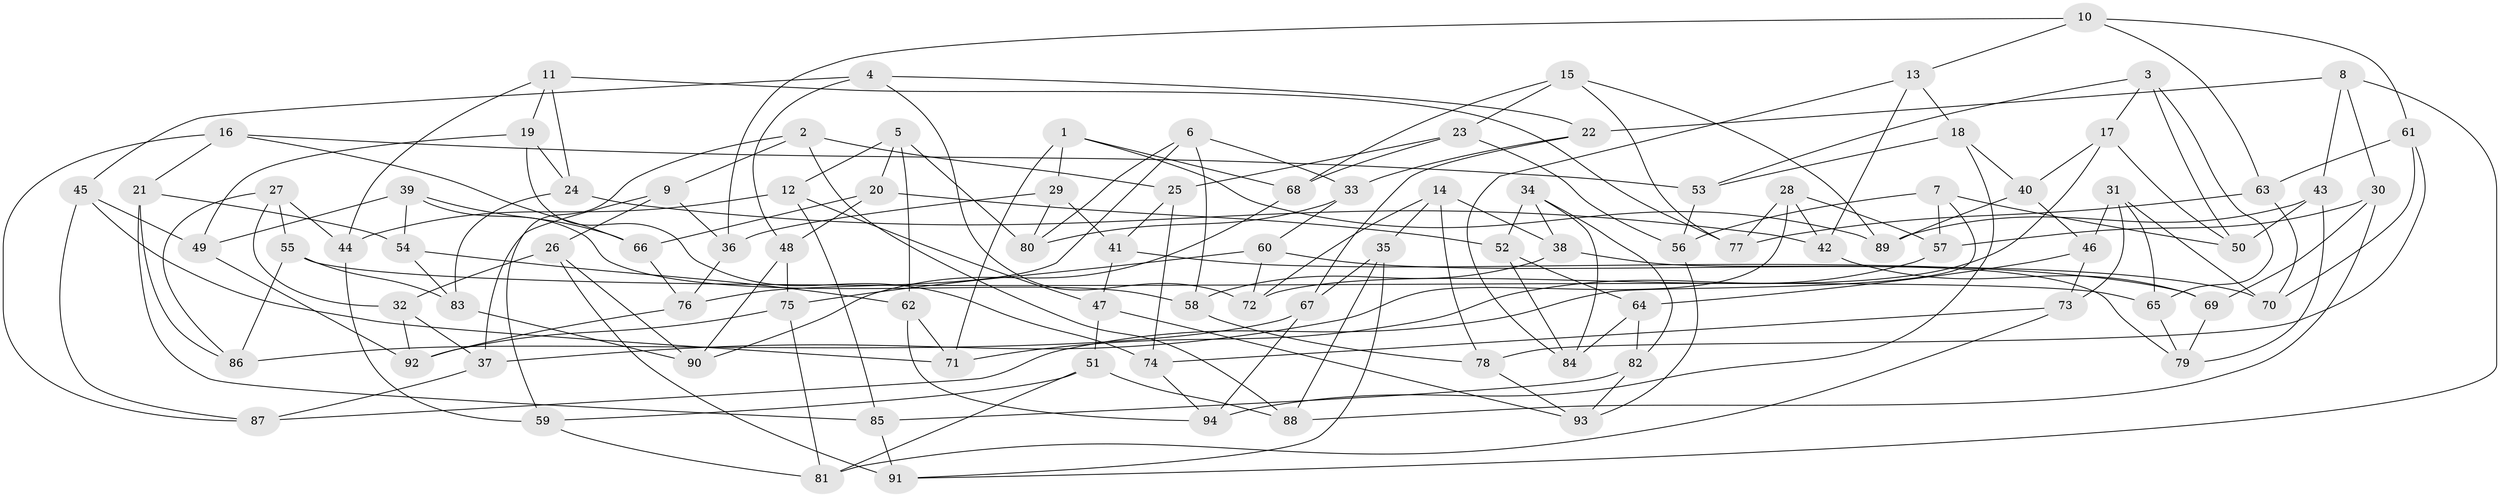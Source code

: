 // coarse degree distribution, {3: 0.2972972972972973, 4: 0.21621621621621623, 5: 0.1891891891891892, 6: 0.10810810810810811, 2: 0.02702702702702703, 7: 0.10810810810810811, 9: 0.02702702702702703, 13: 0.02702702702702703}
// Generated by graph-tools (version 1.1) at 2025/01/03/04/25 22:01:52]
// undirected, 94 vertices, 188 edges
graph export_dot {
graph [start="1"]
  node [color=gray90,style=filled];
  1;
  2;
  3;
  4;
  5;
  6;
  7;
  8;
  9;
  10;
  11;
  12;
  13;
  14;
  15;
  16;
  17;
  18;
  19;
  20;
  21;
  22;
  23;
  24;
  25;
  26;
  27;
  28;
  29;
  30;
  31;
  32;
  33;
  34;
  35;
  36;
  37;
  38;
  39;
  40;
  41;
  42;
  43;
  44;
  45;
  46;
  47;
  48;
  49;
  50;
  51;
  52;
  53;
  54;
  55;
  56;
  57;
  58;
  59;
  60;
  61;
  62;
  63;
  64;
  65;
  66;
  67;
  68;
  69;
  70;
  71;
  72;
  73;
  74;
  75;
  76;
  77;
  78;
  79;
  80;
  81;
  82;
  83;
  84;
  85;
  86;
  87;
  88;
  89;
  90;
  91;
  92;
  93;
  94;
  1 -- 29;
  1 -- 68;
  1 -- 89;
  1 -- 71;
  2 -- 25;
  2 -- 88;
  2 -- 59;
  2 -- 9;
  3 -- 53;
  3 -- 50;
  3 -- 17;
  3 -- 65;
  4 -- 45;
  4 -- 72;
  4 -- 22;
  4 -- 48;
  5 -- 12;
  5 -- 62;
  5 -- 20;
  5 -- 80;
  6 -- 33;
  6 -- 58;
  6 -- 80;
  6 -- 76;
  7 -- 57;
  7 -- 50;
  7 -- 56;
  7 -- 87;
  8 -- 22;
  8 -- 30;
  8 -- 91;
  8 -- 43;
  9 -- 36;
  9 -- 37;
  9 -- 26;
  10 -- 63;
  10 -- 13;
  10 -- 61;
  10 -- 36;
  11 -- 19;
  11 -- 44;
  11 -- 77;
  11 -- 24;
  12 -- 44;
  12 -- 85;
  12 -- 47;
  13 -- 18;
  13 -- 42;
  13 -- 84;
  14 -- 38;
  14 -- 72;
  14 -- 78;
  14 -- 35;
  15 -- 77;
  15 -- 23;
  15 -- 89;
  15 -- 68;
  16 -- 53;
  16 -- 66;
  16 -- 21;
  16 -- 87;
  17 -- 40;
  17 -- 50;
  17 -- 72;
  18 -- 94;
  18 -- 53;
  18 -- 40;
  19 -- 49;
  19 -- 74;
  19 -- 24;
  20 -- 52;
  20 -- 66;
  20 -- 48;
  21 -- 54;
  21 -- 85;
  21 -- 86;
  22 -- 67;
  22 -- 33;
  23 -- 56;
  23 -- 68;
  23 -- 25;
  24 -- 83;
  24 -- 42;
  25 -- 74;
  25 -- 41;
  26 -- 32;
  26 -- 90;
  26 -- 91;
  27 -- 32;
  27 -- 44;
  27 -- 55;
  27 -- 86;
  28 -- 77;
  28 -- 57;
  28 -- 37;
  28 -- 42;
  29 -- 36;
  29 -- 41;
  29 -- 80;
  30 -- 57;
  30 -- 69;
  30 -- 88;
  31 -- 73;
  31 -- 65;
  31 -- 70;
  31 -- 46;
  32 -- 92;
  32 -- 37;
  33 -- 60;
  33 -- 80;
  34 -- 52;
  34 -- 38;
  34 -- 84;
  34 -- 82;
  35 -- 91;
  35 -- 67;
  35 -- 88;
  36 -- 76;
  37 -- 87;
  38 -- 79;
  38 -- 58;
  39 -- 49;
  39 -- 54;
  39 -- 66;
  39 -- 58;
  40 -- 46;
  40 -- 89;
  41 -- 69;
  41 -- 47;
  42 -- 69;
  43 -- 89;
  43 -- 50;
  43 -- 79;
  44 -- 59;
  45 -- 49;
  45 -- 71;
  45 -- 87;
  46 -- 73;
  46 -- 64;
  47 -- 93;
  47 -- 51;
  48 -- 90;
  48 -- 75;
  49 -- 92;
  51 -- 88;
  51 -- 81;
  51 -- 59;
  52 -- 64;
  52 -- 84;
  53 -- 56;
  54 -- 83;
  54 -- 62;
  55 -- 83;
  55 -- 86;
  55 -- 65;
  56 -- 93;
  57 -- 71;
  58 -- 78;
  59 -- 81;
  60 -- 70;
  60 -- 72;
  60 -- 75;
  61 -- 70;
  61 -- 78;
  61 -- 63;
  62 -- 94;
  62 -- 71;
  63 -- 77;
  63 -- 70;
  64 -- 82;
  64 -- 84;
  65 -- 79;
  66 -- 76;
  67 -- 94;
  67 -- 86;
  68 -- 90;
  69 -- 79;
  73 -- 74;
  73 -- 81;
  74 -- 94;
  75 -- 92;
  75 -- 81;
  76 -- 92;
  78 -- 93;
  82 -- 85;
  82 -- 93;
  83 -- 90;
  85 -- 91;
}
